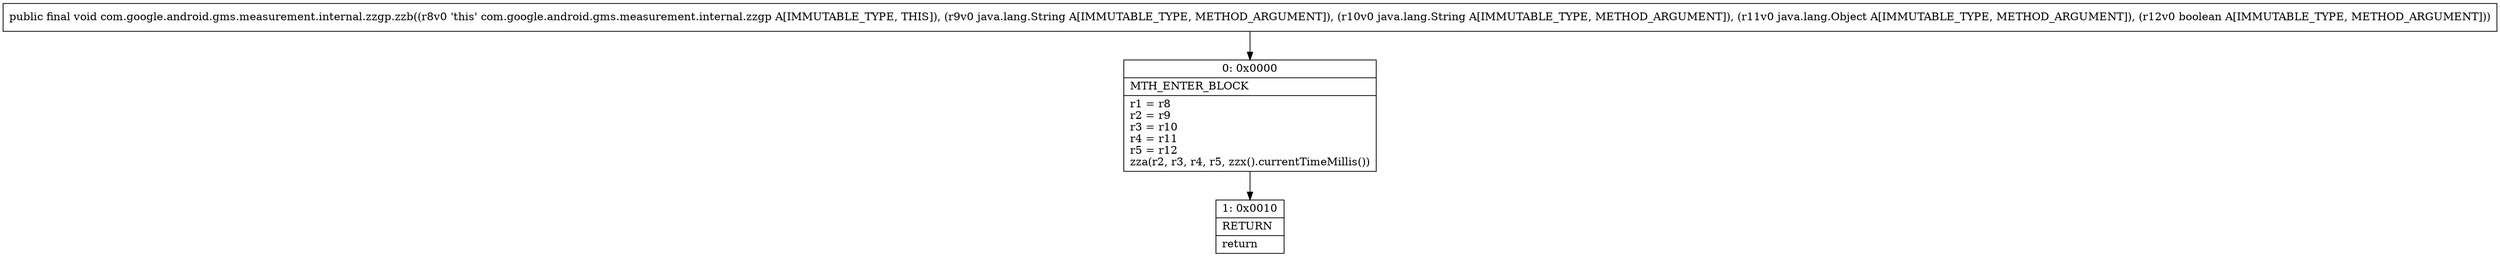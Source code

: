 digraph "CFG forcom.google.android.gms.measurement.internal.zzgp.zzb(Ljava\/lang\/String;Ljava\/lang\/String;Ljava\/lang\/Object;Z)V" {
Node_0 [shape=record,label="{0\:\ 0x0000|MTH_ENTER_BLOCK\l|r1 = r8\lr2 = r9\lr3 = r10\lr4 = r11\lr5 = r12\lzza(r2, r3, r4, r5, zzx().currentTimeMillis())\l}"];
Node_1 [shape=record,label="{1\:\ 0x0010|RETURN\l|return\l}"];
MethodNode[shape=record,label="{public final void com.google.android.gms.measurement.internal.zzgp.zzb((r8v0 'this' com.google.android.gms.measurement.internal.zzgp A[IMMUTABLE_TYPE, THIS]), (r9v0 java.lang.String A[IMMUTABLE_TYPE, METHOD_ARGUMENT]), (r10v0 java.lang.String A[IMMUTABLE_TYPE, METHOD_ARGUMENT]), (r11v0 java.lang.Object A[IMMUTABLE_TYPE, METHOD_ARGUMENT]), (r12v0 boolean A[IMMUTABLE_TYPE, METHOD_ARGUMENT])) }"];
MethodNode -> Node_0;
Node_0 -> Node_1;
}

